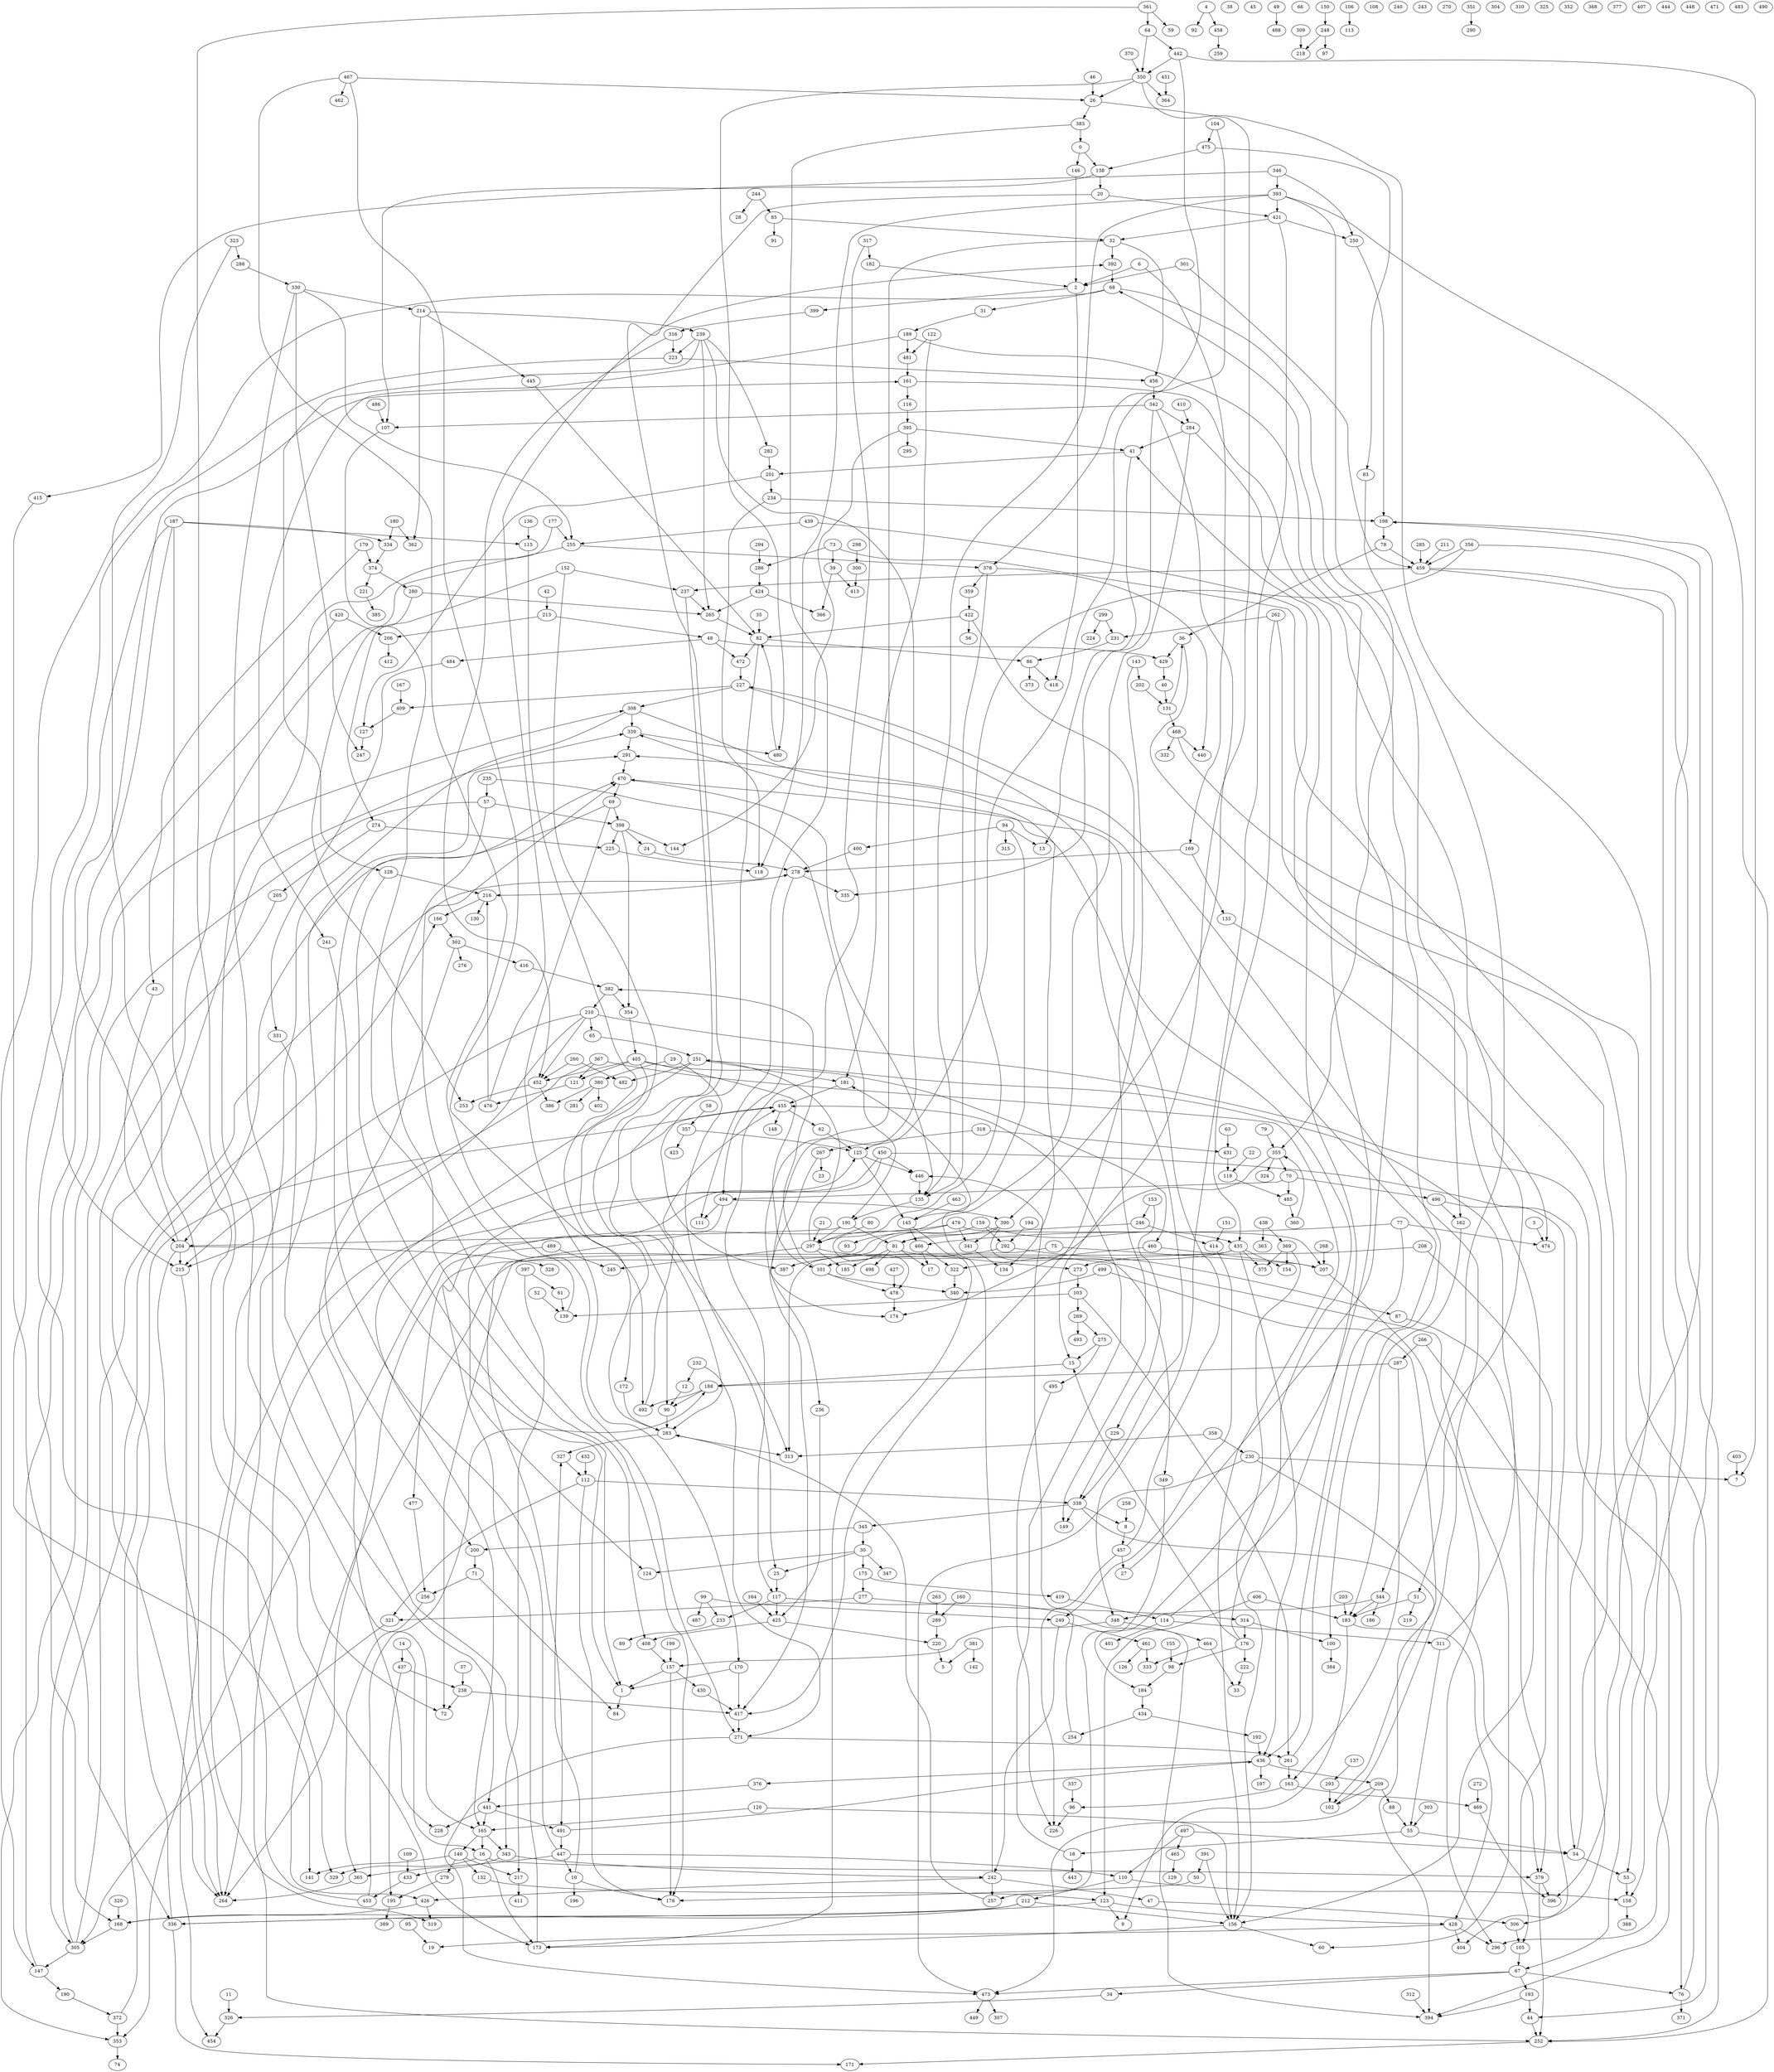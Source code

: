 digraph Erdos_Renyi_nodes_500_edges_700 {
0;
1;
2;
3;
4;
5;
6;
7;
8;
9;
10;
11;
12;
13;
14;
15;
16;
17;
18;
19;
20;
21;
22;
23;
24;
25;
26;
27;
28;
29;
30;
31;
32;
33;
34;
35;
36;
37;
38;
39;
40;
41;
42;
43;
44;
45;
46;
47;
48;
49;
50;
51;
52;
53;
54;
55;
56;
57;
58;
59;
60;
61;
62;
63;
64;
65;
66;
67;
68;
69;
70;
71;
72;
73;
74;
75;
76;
77;
78;
79;
80;
81;
82;
83;
84;
85;
86;
87;
88;
89;
90;
91;
92;
93;
94;
95;
96;
97;
98;
99;
100;
101;
102;
103;
104;
105;
106;
107;
108;
109;
110;
111;
112;
113;
114;
115;
116;
117;
118;
119;
120;
121;
122;
123;
124;
125;
126;
127;
128;
129;
130;
131;
132;
133;
134;
135;
136;
137;
138;
139;
140;
141;
142;
143;
144;
145;
146;
147;
148;
149;
150;
151;
152;
153;
154;
155;
156;
157;
158;
159;
160;
161;
162;
163;
164;
165;
166;
167;
168;
169;
170;
171;
172;
173;
174;
175;
176;
177;
178;
179;
180;
181;
182;
183;
184;
185;
186;
187;
188;
189;
190;
191;
192;
193;
194;
195;
196;
197;
198;
199;
200;
201;
202;
203;
204;
205;
206;
207;
208;
209;
210;
211;
212;
213;
214;
215;
216;
217;
218;
219;
220;
221;
222;
223;
224;
225;
226;
227;
228;
229;
230;
231;
232;
233;
234;
235;
236;
237;
238;
239;
240;
241;
242;
243;
244;
245;
246;
247;
248;
249;
250;
251;
252;
253;
254;
255;
256;
257;
258;
259;
260;
261;
262;
263;
264;
265;
266;
267;
268;
269;
270;
271;
272;
273;
274;
275;
276;
277;
278;
279;
280;
281;
282;
283;
284;
285;
286;
287;
288;
289;
290;
291;
292;
293;
294;
295;
296;
297;
298;
299;
300;
301;
302;
303;
304;
305;
306;
307;
308;
309;
310;
311;
312;
313;
314;
315;
316;
317;
318;
319;
320;
321;
322;
323;
324;
325;
326;
327;
328;
329;
330;
331;
332;
333;
334;
335;
336;
337;
338;
339;
340;
341;
342;
343;
344;
345;
346;
347;
348;
349;
350;
351;
352;
353;
354;
355;
356;
357;
358;
359;
360;
361;
362;
363;
364;
365;
366;
367;
368;
369;
370;
371;
372;
373;
374;
375;
376;
377;
378;
379;
380;
381;
382;
383;
384;
385;
386;
387;
388;
389;
390;
391;
392;
393;
394;
395;
396;
397;
398;
399;
400;
401;
402;
403;
404;
405;
406;
407;
408;
409;
410;
411;
412;
413;
414;
415;
416;
417;
418;
419;
420;
421;
422;
423;
424;
425;
426;
427;
428;
429;
430;
431;
432;
433;
434;
435;
436;
437;
438;
439;
440;
441;
442;
443;
444;
445;
446;
447;
448;
449;
450;
451;
452;
453;
454;
455;
456;
457;
458;
459;
460;
461;
462;
463;
464;
465;
466;
467;
468;
469;
470;
471;
472;
473;
474;
475;
476;
477;
478;
479;
480;
481;
482;
483;
484;
485;
486;
487;
488;
489;
490;
491;
492;
493;
494;
495;
496;
497;
498;
499;
32 -> 417;
314 -> 176;
58 -> 357;
288 -> 330;
466 -> 17;
57 -> 353;
110 -> 158;
308 -> 339;
378 -> 359;
308 -> 319;
286 -> 424;
238 -> 417;
139 -> 470;
36 -> 429;
464 -> 33;
191 -> 297;
356 -> 158;
473 -> 449;
322 -> 340;
209 -> 473;
425 -> 220;
356 -> 459;
147 -> 190;
205 -> 305;
32 -> 392;
169 -> 278;
459 -> 296;
235 -> 191;
2 -> 418;
82 -> 387;
71 -> 256;
349 -> 257;
350 -> 480;
183 -> 9;
41 -> 201;
497 -> 54;
20 -> 421;
420 -> 168;
300 -> 413;
302 -> 276;
461 -> 333;
292 -> 387;
408 -> 157;
187 -> 334;
266 -> 394;
50 -> 178;
316 -> 223;
446 -> 135;
409 -> 127;
170 -> 417;
242 -> 257;
353 -> 74;
343 -> 242;
48 -> 484;
379 -> 396;
393 -> 252;
203 -> 183;
82 -> 472;
415 -> 336;
450 -> 165;
261 -> 163;
422 -> 56;
305 -> 147;
163 -> 96;
470 -> 69;
14 -> 437;
191 -> 204;
80 -> 297;
99 -> 487;
135 -> 191;
393 -> 421;
167 -> 409;
489 -> 245;
470 -> 135;
85 -> 91;
473 -> 307;
237 -> 283;
284 -> 41;
269 -> 493;
155 -> 98;
231 -> 86;
221 -> 385;
239 -> 128;
78 -> 459;
251 -> 482;
209 -> 102;
455 -> 62;
16 -> 173;
299 -> 224;
277 -> 314;
117 -> 394;
301 -> 2;
382 -> 210;
193 -> 394;
398 -> 144;
208 -> 273;
57 -> 398;
481 -> 161;
125 -> 446;
458 -> 259;
378 -> 135;
199 -> 157;
15 -> 188;
251 -> 181;
380 -> 402;
497 -> 465;
453 -> 291;
189 -> 100;
69 -> 204;
234 -> 118;
122 -> 181;
393 -> 135;
278 -> 335;
52 -> 139;
308 -> 134;
274 -> 225;
311 -> 55;
192 -> 436;
485 -> 360;
397 -> 61;
71 -> 84;
257 -> 283;
378 -> 440;
435 -> 436;
427 -> 478;
94 -> 400;
67 -> 193;
395 -> 144;
229 -> 338;
317 -> 182;
18 -> 443;
250 -> 198;
361 -> 64;
26 -> 15;
48 -> 429;
115 -> 283;
99 -> 233;
150 -> 248;
460 -> 207;
312 -> 394;
327 -> 112;
467 -> 271;
379 -> 252;
225 -> 118;
216 -> 130;
477 -> 256;
212 -> 168;
81 -> 498;
176 -> 98;
351 -> 290;
496 -> 162;
73 -> 39;
252 -> 171;
6 -> 2;
140 -> 141;
376 -> 441;
67 -> 473;
1 -> 84;
334 -> 374;
405 -> 460;
32 -> 456;
331 -> 217;
403 -> 7;
176 -> 470;
306 -> 105;
159 -> 435;
103 -> 139;
3 -> 474;
235 -> 57;
49 -> 488;
280 -> 253;
8 -> 457;
239 -> 223;
68 -> 147;
200 -> 71;
208 -> 105;
29 -> 25;
181 -> 455;
12 -> 90;
39 -> 366;
262 -> 231;
188 -> 90;
317 -> 117;
422 -> 149;
452 -> 386;
187 -> 141;
405 -> 172;
41 -> 13;
293 -> 102;
230 -> 473;
367 -> 156;
46 -> 26;
222 -> 33;
392 -> 68;
343 -> 433;
278 -> 494;
421 -> 348;
424 -> 265;
342 -> 107;
27 -> 68;
158 -> 388;
70 -> 494;
30 -> 175;
210 -> 54;
359 -> 422;
30 -> 347;
127 -> 247;
305 -> 278;
323 -> 454;
232 -> 271;
336 -> 171;
367 -> 215;
469 -> 396;
338 -> 149;
198 -> 78;
189 -> 481;
465 -> 129;
314 -> 100;
140 -> 279;
114 -> 311;
476 -> 216;
137 -> 293;
280 -> 265;
489 -> 264;
265 -> 82;
424 -> 366;
414 -> 249;
157 -> 430;
140 -> 217;
383 -> 0;
395 -> 41;
128 -> 1;
284 -> 478;
239 -> 265;
70 -> 485;
156 -> 173;
94 -> 13;
434 -> 254;
429 -> 40;
81 -> 273;
131 -> 36;
491 -> 447;
456 -> 342;
262 -> 53;
34 -> 326;
338 -> 345;
123 -> 336;
435 -> 101;
165 -> 343;
246 -> 414;
249 -> 242;
406 -> 123;
391 -> 156;
175 -> 419;
123 -> 9;
159 -> 292;
302 -> 200;
499 -> 340;
103 -> 261;
10 -> 327;
430 -> 417;
441 -> 228;
4 -> 458;
439 -> 255;
249 -> 461;
380 -> 386;
323 -> 288;
301 -> 459;
35 -> 82;
400 -> 278;
153 -> 229;
210 -> 215;
326 -> 454;
176 -> 15;
476 -> 392;
87 -> 379;
405 -> 121;
190 -> 372;
369 -> 156;
69 -> 170;
346 -> 250;
239 -> 282;
311 -> 251;
156 -> 60;
215 -> 264;
246 -> 81;
20 -> 313;
342 -> 390;
29 -> 380;
114 -> 401;
182 -> 2;
398 -> 24;
336 -> 339;
354 -> 405;
360 -> 355;
395 -> 295;
272 -> 469;
472 -> 227;
119 -> 485;
268 -> 207;
117 -> 233;
31 -> 189;
256 -> 365;
361 -> 59;
194 -> 292;
161 -> 51;
405 -> 101;
102 -> 227;
131 -> 468;
210 -> 228;
463 -> 145;
457 -> 27;
79 -> 355;
496 -> 404;
112 -> 321;
106 -> 113;
95 -> 19;
330 -> 214;
309 -> 218;
287 -> 163;
357 -> 423;
439 -> 156;
143 -> 417;
183 -> 428;
216 -> 166;
275 -> 495;
434 -> 192;
116 -> 395;
44 -> 252;
459 -> 44;
26 -> 383;
214 -> 239;
497 -> 110;
112 -> 338;
65 -> 251;
339 -> 480;
426 -> 168;
339 -> 291;
344 -> 183;
64 -> 442;
374 -> 280;
153 -> 246;
101 -> 340;
64 -> 350;
421 -> 32;
459 -> 237;
94 -> 145;
157 -> 1;
273 -> 103;
447 -> 365;
77 -> 436;
232 -> 12;
318 -> 431;
236 -> 425;
177 -> 255;
274 -> 205;
180 -> 334;
277 -> 321;
285 -> 459;
201 -> 127;
212 -> 336;
151 -> 414;
398 -> 354;
164 -> 425;
120 -> 165;
78 -> 36;
157 -> 178;
475 -> 83;
22 -> 119;
447 -> 110;
68 -> 31;
160 -> 289;
51 -> 219;
244 -> 85;
305 -> 166;
163 -> 469;
426 -> 319;
419 -> 114;
406 -> 183;
213 -> 206;
447 -> 470;
455 -> 148;
450 -> 124;
436 -> 376;
73 -> 286;
390 -> 81;
337 -> 96;
173 -> 125;
143 -> 202;
441 -> 491;
43 -> 204;
68 -> 162;
390 -> 349;
467 -> 492;
320 -> 168;
344 -> 186;
25 -> 117;
405 -> 452;
330 -> 441;
123 -> 428;
83 -> 344;
223 -> 215;
55 -> 18;
260 -> 482;
348 -> 464;
109 -> 433;
11 -> 326;
356 -> 297;
372 -> 455;
479 -> 341;
77 -> 466;
94 -> 315;
18 -> 455;
486 -> 107;
189 -> 241;
88 -> 55;
145 -> 173;
177 -> 165;
346 -> 393;
161 -> 116;
48 -> 472;
4 -> 92;
133 -> 474;
258 -> 8;
51 -> 183;
283 -> 313;
100 -> 384;
162 -> 183;
381 -> 5;
234 -> 198;
204 -> 215;
369 -> 375;
30 -> 25;
152 -> 237;
132 -> 123;
53 -> 158;
381 -> 142;
96 -> 226;
2 -> 399;
479 -> 207;
165 -> 140;
175 -> 277;
450 -> 76;
344 -> 348;
81 -> 17;
107 -> 178;
393 -> 355;
341 -> 134;
210 -> 65;
263 -> 289;
468 -> 440;
437 -> 238;
278 -> 216;
435 -> 426;
180 -> 362;
254 -> 446;
361 -> 72;
467 -> 462;
350 -> 26;
297 -> 185;
57 -> 408;
47 -> 306;
191 -> 81;
103 -> 269;
438 -> 363;
146 -> 2;
391 -> 50;
69 -> 398;
248 -> 97;
70 -> 496;
342 -> 335;
16 -> 379;
346 -> 415;
467 -> 26;
383 -> 111;
297 -> 251;
266 -> 287;
303 -> 55;
248 -> 218;
468 -> 332;
223 -> 456;
287 -> 188;
117 -> 425;
202 -> 131;
435 -> 154;
120 -> 156;
442 -> 378;
75 -> 207;
442 -> 350;
422 -> 82;
239 -> 174;
342 -> 284;
193 -> 44;
30 -> 124;
204 -> 264;
255 -> 264;
227 -> 338;
358 -> 230;
39 -> 413;
428 -> 296;
125 -> 145;
289 -> 220;
292 -> 87;
416 -> 382;
452 -> 253;
436 -> 197;
187 -> 173;
261 -> 291;
101 -> 478;
367 -> 121;
230 -> 7;
316 -> 452;
204 -> 161;
291 -> 470;
210 -> 452;
421 -> 250;
437 -> 195;
279 -> 195;
176 -> 222;
425 -> 408;
330 -> 247;
284 -> 184;
213 -> 48;
227 -> 308;
105 -> 67;
242 -> 426;
297 -> 245;
187 -> 329;
355 -> 174;
398 -> 225;
67 -> 76;
244 -> 28;
457 -> 339;
14 -> 16;
441 -> 165;
63 -> 431;
455 -> 264;
468 -> 252;
275 -> 15;
159 -> 72;
299 -> 231;
345 -> 30;
152 -> 90;
358 -> 313;
214 -> 362;
138 -> 20;
372 -> 353;
136 -> 115;
214 -> 445;
271 -> 473;
36 -> 306;
201 -> 234;
159 -> 477;
499 -> 102;
282 -> 201;
104 -> 125;
255 -> 378;
147 -> 308;
428 -> 404;
81 -> 185;
251 -> 252;
241 -> 1;
260 -> 452;
464 -> 333;
233 -> 89;
42 -> 213;
457 -> 226;
297 -> 60;
442 -> 7;
450 -> 446;
348 -> 157;
484 -> 331;
355 -> 324;
114 -> 41;
370 -> 350;
451 -> 364;
453 -> 188;
374 -> 221;
298 -> 300;
494 -> 491;
338 -> 8;
242 -> 181;
420 -> 206;
492 -> 455;
99 -> 249;
179 -> 43;
110 -> 212;
267 -> 23;
152 -> 274;
318 -> 267;
10 -> 178;
491 -> 436;
380 -> 281;
0 -> 138;
98 -> 184;
494 -> 390;
62 -> 125;
302 -> 416;
397 -> 343;
480 -> 82;
478 -> 174;
447 -> 10;
166 -> 302;
479 -> 93;
428 -> 19;
145 -> 466;
122 -> 481;
170 -> 1;
238 -> 72;
390 -> 341;
55 -> 54;
271 -> 261;
345 -> 200;
85 -> 32;
82 -> 86;
195 -> 389;
206 -> 412;
350 -> 364;
209 -> 88;
230 -> 379;
24 -> 278;
172 -> 283;
0 -> 146;
321 -> 305;
461 -> 126;
212 -> 156;
179 -> 374;
417 -> 271;
90 -> 283;
460 -> 322;
438 -> 369;
269 -> 275;
495 -> 226;
21 -> 297;
494 -> 111;
121 -> 476;
350 -> 396;
382 -> 354;
16 -> 329;
187 -> 115;
294 -> 286;
393 -> 118;
112 -> 178;
330 -> 255;
86 -> 373;
140 -> 132;
10 -> 196;
355 -> 70;
75 -> 313;
262 -> 435;
76 -> 371;
188 -> 492;
435 -> 375;
37 -> 238;
54 -> 53;
432 -> 112;
479 -> 353;
217 -> 411;
61 -> 139;
76 -> 198;
211 -> 459;
431 -> 119;
436 -> 209;
184 -> 434;
445 -> 82;
283 -> 327;
227 -> 409;
40 -> 131;
101 -> 382;
169 -> 133;
138 -> 107;
67 -> 34;
128 -> 216;
338 -> 394;
165 -> 16;
369 -> 154;
399 -> 316;
77 -> 474;
220 -> 5;
104 -> 475;
168 -> 305;
410 -> 284;
433 -> 453;
237 -> 265;
86 -> 418;
207 -> 296;
242 -> 47;
475 -> 138;
204 -> 328;
267 -> 236;
73 -> 67;
6 -> 169;
365 -> 264;
357 -> 125;
54 -> 198;
466 -> 322;
}
